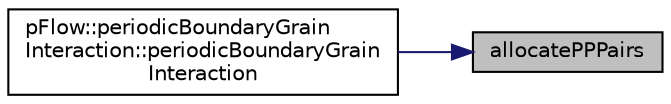 digraph "allocatePPPairs"
{
 // LATEX_PDF_SIZE
  edge [fontname="Helvetica",fontsize="10",labelfontname="Helvetica",labelfontsize="10"];
  node [fontname="Helvetica",fontsize="10",shape=record];
  rankdir="RL";
  Node1 [label="allocatePPPairs",height=0.2,width=0.4,color="black", fillcolor="grey75", style="filled", fontcolor="black",tooltip=" "];
  Node1 -> Node2 [dir="back",color="midnightblue",fontsize="10",style="solid",fontname="Helvetica"];
  Node2 [label="pFlow::periodicBoundaryGrain\lInteraction::periodicBoundaryGrain\lInteraction",height=0.2,width=0.4,color="black", fillcolor="white", style="filled",URL="$classpFlow_1_1periodicBoundaryGrainInteraction.html#a1f57dc9eb3d8a1e0f76eec6dfb1e0bdb",tooltip=" "];
}
